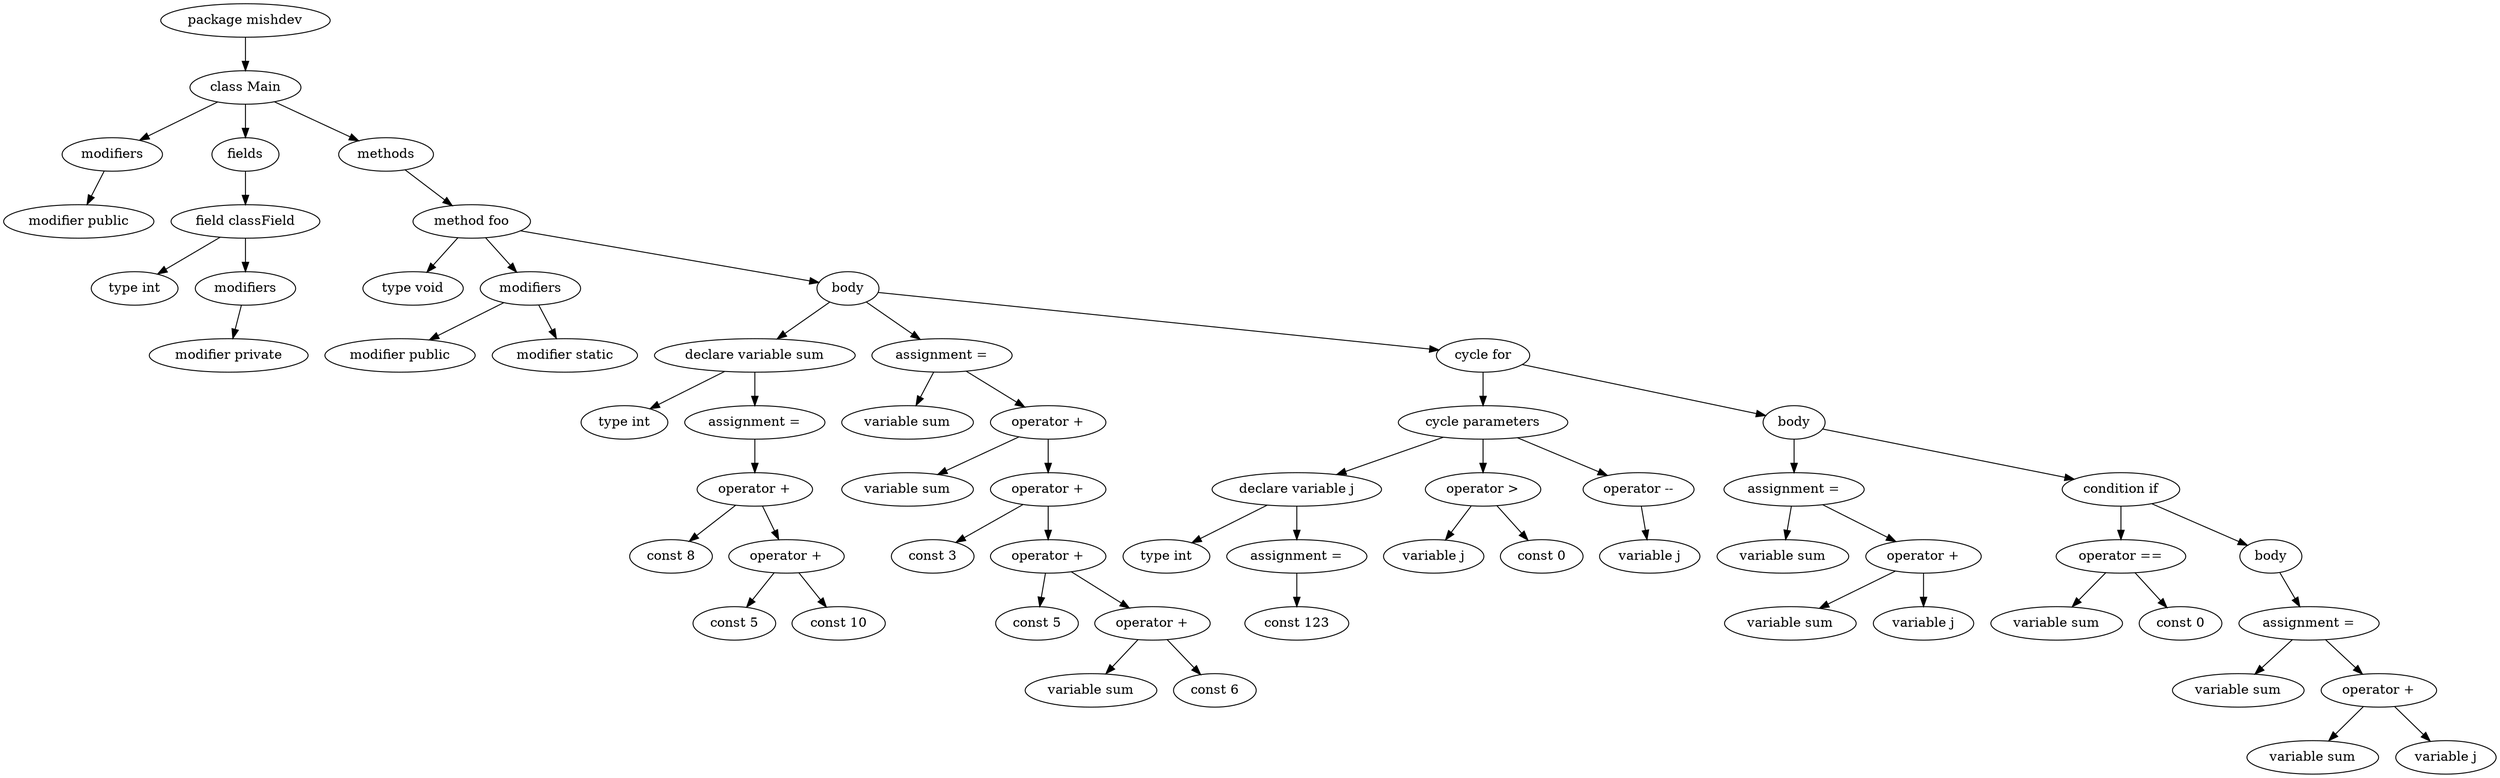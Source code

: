 digraph{
3[label="modifier public"];
2[label="modifiers"];
9[label="type int"];
8[label="modifier private"];
7[label="modifiers"];
6[label="field classField"];
4[label="fields"];
14[label="type void"];
12[label="modifier public"];
13[label="modifier static"];
11[label="modifiers"];
17[label="type int"];
20[label="const 8"];
22[label="const 5"];
23[label="const 10"];
21[label="operator +"];
19[label="operator +"];
18[label="assignment ="];
16[label="declare variable sum"];
25[label="variable sum"];
27[label="variable sum"];
29[label="const 3"];
31[label="const 5"];
33[label="variable sum"];
34[label="const 6"];
32[label="operator +"];
30[label="operator +"];
28[label="operator +"];
26[label="operator +"];
24[label="assignment ="];
39[label="type int"];
41[label="const 123"];
40[label="assignment ="];
38[label="declare variable j"];
43[label="variable j"];
44[label="const 0"];
42[label="operator >"];
46[label="variable j"];
45[label="operator --"];
37[label="cycle parameters"];
49[label="variable sum"];
51[label="variable sum"];
52[label="variable j"];
50[label="operator +"];
48[label="assignment ="];
56[label="variable sum"];
57[label="const 0"];
55[label="operator =="];
60[label="variable sum"];
62[label="variable sum"];
63[label="variable j"];
61[label="operator +"];
59[label="assignment ="];
58[label="body"];
54[label="condition if"];
47[label="body"];
36[label="cycle for"];
15[label="body"];
10[label="method foo"];
5[label="methods"];
1[label="class Main"];
0[label="package mishdev"];
0 -> 1
1 -> 2
2 -> 3
1 -> 4
4 -> 6
6 -> 9
6 -> 7
7 -> 8
1 -> 5
5 -> 10
10 -> 14
10 -> 11
11 -> 12
11 -> 13
10 -> 15
15 -> 16
16 -> 17
16 -> 18
18 -> 19
19 -> 20
19 -> 21
21 -> 22
21 -> 23
15 -> 24
24 -> 25
24 -> 26
26 -> 27
26 -> 28
28 -> 29
28 -> 30
30 -> 31
30 -> 32
32 -> 33
32 -> 34
15 -> 36
36 -> 37
37 -> 38
38 -> 39
38 -> 40
40 -> 41
37 -> 42
42 -> 43
42 -> 44
37 -> 45
45 -> 46
36 -> 47
47 -> 48
48 -> 49
48 -> 50
50 -> 51
50 -> 52
47 -> 54
54 -> 55
55 -> 56
55 -> 57
54 -> 58
58 -> 59
59 -> 60
59 -> 61
61 -> 62
61 -> 63

}